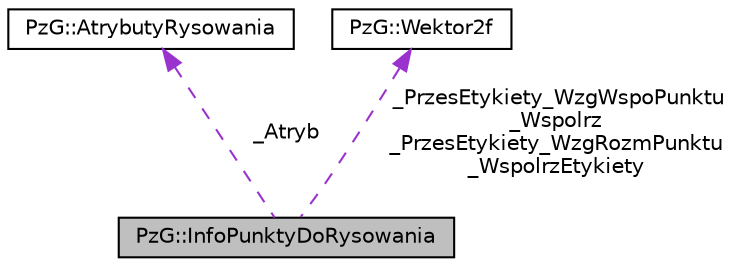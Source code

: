 digraph "PzG::InfoPunktyDoRysowania"
{
  edge [fontname="Helvetica",fontsize="10",labelfontname="Helvetica",labelfontsize="10"];
  node [fontname="Helvetica",fontsize="10",shape=record];
  Node1 [label="PzG::InfoPunktyDoRysowania",height=0.2,width=0.4,color="black", fillcolor="grey75", style="filled", fontcolor="black"];
  Node2 -> Node1 [dir="back",color="darkorchid3",fontsize="10",style="dashed",label=" _Atryb" ,fontname="Helvetica"];
  Node2 [label="PzG::AtrybutyRysowania",height=0.2,width=0.4,color="black", fillcolor="white", style="filled",URL="$class_pz_g_1_1_atrybuty_rysowania.html",tooltip="Modeluje zestaw informacji będący atrybutami rysowania. "];
  Node3 -> Node1 [dir="back",color="darkorchid3",fontsize="10",style="dashed",label=" _PrzesEtykiety_WzgWspoPunktu\n_Wspolrz\n_PrzesEtykiety_WzgRozmPunktu\n_WspolrzEtykiety" ,fontname="Helvetica"];
  Node3 [label="PzG::Wektor2f",height=0.2,width=0.4,color="black", fillcolor="white", style="filled",URL="$class_pz_g_1_1_wektor2f.html",tooltip="Klasa pomocnicza, pozwala modelować wektor dwuwymiarowy. "];
}
